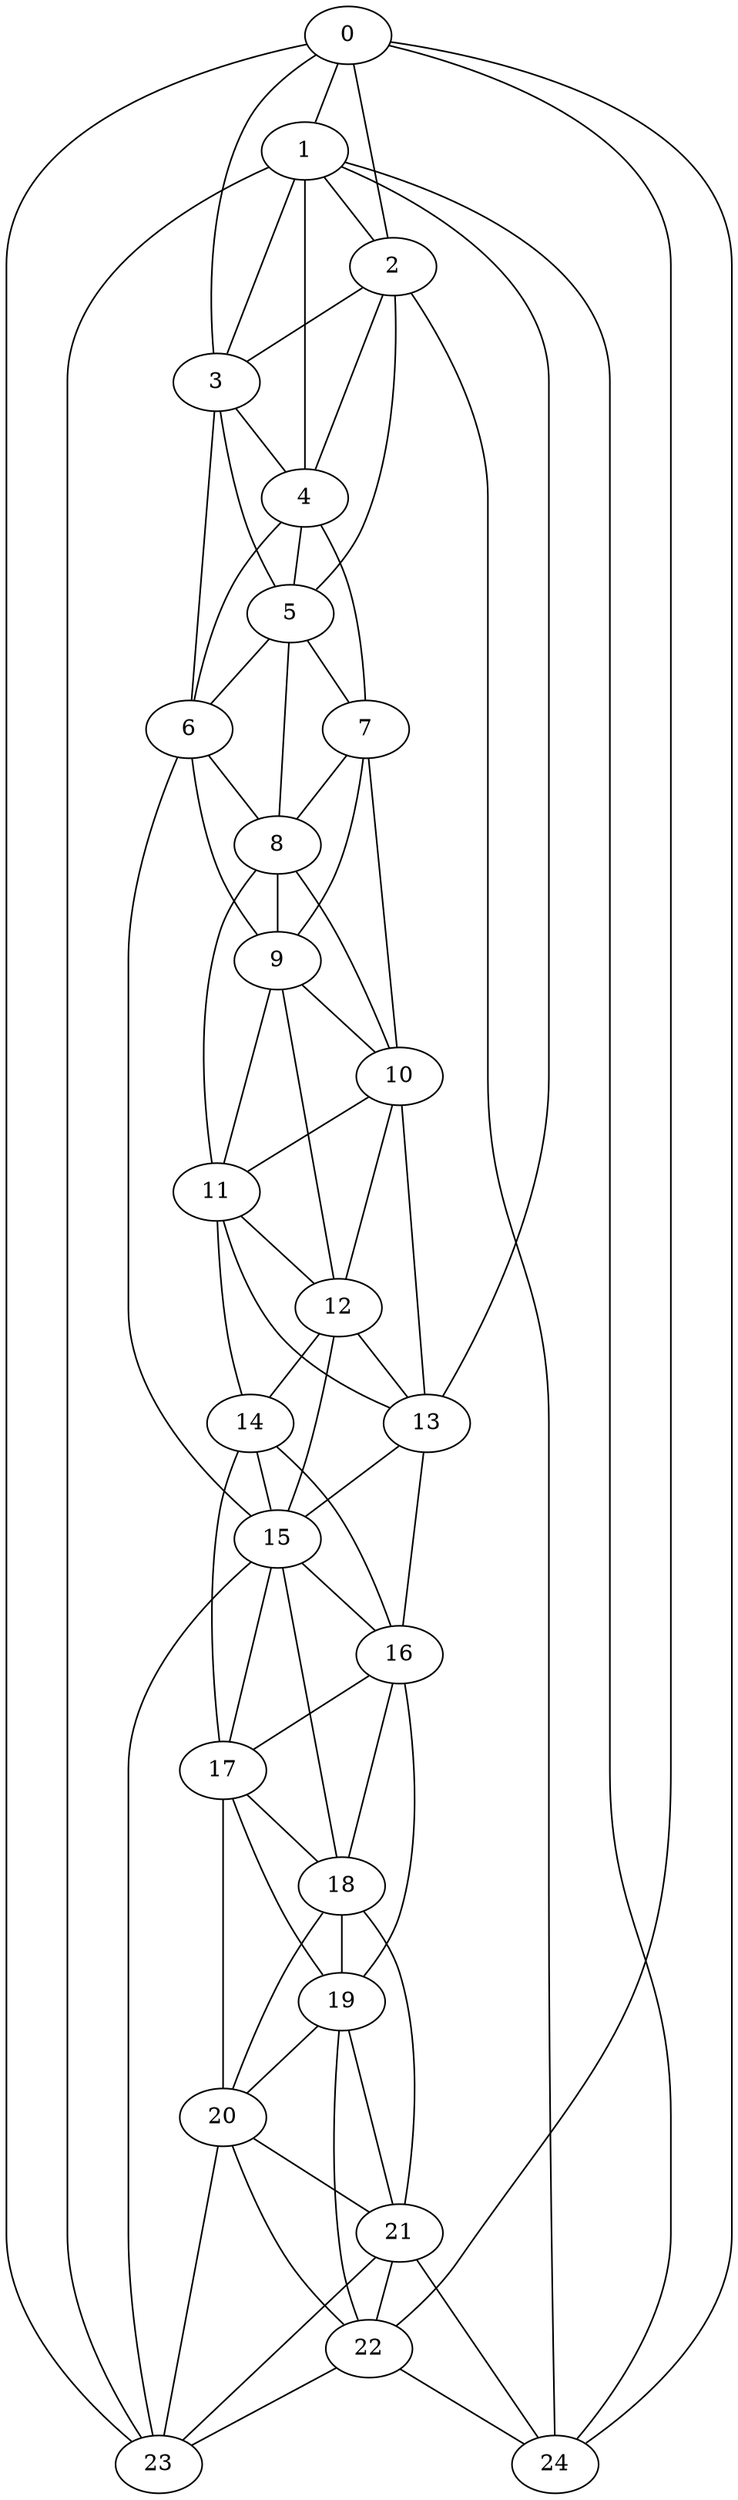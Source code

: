 strict graph "watts_strogatz_graph(25,6,0.1)" {
0;
1;
2;
3;
4;
5;
6;
7;
8;
9;
10;
11;
12;
13;
14;
15;
16;
17;
18;
19;
20;
21;
22;
23;
24;
0 -- 1  [is_available=True, prob="1.0"];
0 -- 2  [is_available=True, prob="0.777367582628"];
0 -- 3  [is_available=True, prob="1.0"];
0 -- 22  [is_available=True, prob="0.408159210346"];
0 -- 23  [is_available=True, prob="0.996129675064"];
0 -- 24  [is_available=True, prob="1.0"];
1 -- 2  [is_available=True, prob="0.780795895862"];
1 -- 3  [is_available=True, prob="0.0671842477339"];
1 -- 4  [is_available=True, prob="0.835726608402"];
1 -- 13  [is_available=True, prob="0.558115811517"];
1 -- 23  [is_available=True, prob="0.156024203828"];
1 -- 24  [is_available=True, prob="0.362828746685"];
2 -- 3  [is_available=True, prob="1.0"];
2 -- 4  [is_available=True, prob="0.567880069767"];
2 -- 5  [is_available=True, prob="0.456162089882"];
2 -- 24  [is_available=True, prob="0.854499005709"];
3 -- 4  [is_available=True, prob="0.248708250785"];
3 -- 5  [is_available=True, prob="0.929306478804"];
3 -- 6  [is_available=True, prob="0.149430341338"];
4 -- 5  [is_available=True, prob="0.337345433992"];
4 -- 6  [is_available=True, prob="0.0217810303675"];
4 -- 7  [is_available=True, prob="0.4700216512"];
5 -- 6  [is_available=True, prob="0.228905708938"];
5 -- 7  [is_available=True, prob="1.0"];
5 -- 8  [is_available=True, prob="0.267960392819"];
6 -- 8  [is_available=True, prob="0.618347575386"];
6 -- 9  [is_available=True, prob="0.959789320143"];
6 -- 15  [is_available=True, prob="0.643781216191"];
7 -- 8  [is_available=True, prob="0.702369895904"];
7 -- 9  [is_available=True, prob="0.76316993214"];
7 -- 10  [is_available=True, prob="0.652384890029"];
8 -- 9  [is_available=True, prob="0.878877901888"];
8 -- 10  [is_available=True, prob="0.405644932438"];
8 -- 11  [is_available=True, prob="0.067986968268"];
9 -- 10  [is_available=True, prob="0.651729808509"];
9 -- 11  [is_available=True, prob="1.0"];
9 -- 12  [is_available=True, prob="1.0"];
10 -- 11  [is_available=True, prob="0.175427727065"];
10 -- 12  [is_available=True, prob="0.891696570298"];
10 -- 13  [is_available=True, prob="0.685072635251"];
11 -- 12  [is_available=True, prob="0.132765590124"];
11 -- 13  [is_available=True, prob="1.0"];
11 -- 14  [is_available=True, prob="0.66918165182"];
12 -- 13  [is_available=True, prob="1.0"];
12 -- 14  [is_available=True, prob="0.852765147593"];
12 -- 15  [is_available=True, prob="1.0"];
13 -- 15  [is_available=True, prob="0.954893110461"];
13 -- 16  [is_available=True, prob="1.0"];
14 -- 15  [is_available=True, prob="1.0"];
14 -- 16  [is_available=True, prob="0.0306910395877"];
14 -- 17  [is_available=True, prob="0.931092695359"];
15 -- 16  [is_available=True, prob="0.703030208577"];
15 -- 17  [is_available=True, prob="0.0573790406378"];
15 -- 18  [is_available=True, prob="0.0145014113332"];
15 -- 23  [is_available=True, prob="1.0"];
16 -- 17  [is_available=True, prob="1.0"];
16 -- 18  [is_available=True, prob="0.46469745869"];
16 -- 19  [is_available=True, prob="0.878138708011"];
17 -- 18  [is_available=True, prob="0.602549571172"];
17 -- 19  [is_available=True, prob="0.0143058036749"];
17 -- 20  [is_available=True, prob="0.439106325673"];
18 -- 19  [is_available=True, prob="0.262848521995"];
18 -- 20  [is_available=True, prob="0.283721731145"];
18 -- 21  [is_available=True, prob="1.0"];
19 -- 20  [is_available=True, prob="0.760511541261"];
19 -- 21  [is_available=True, prob="0.546663503707"];
19 -- 22  [is_available=True, prob="1.0"];
20 -- 21  [is_available=True, prob="0.163442686107"];
20 -- 22  [is_available=True, prob="0.279220831739"];
20 -- 23  [is_available=True, prob="0.104106176097"];
21 -- 22  [is_available=True, prob="0.610805432225"];
21 -- 23  [is_available=True, prob="0.937282358335"];
21 -- 24  [is_available=True, prob="1.0"];
22 -- 23  [is_available=True, prob="0.716777999891"];
22 -- 24  [is_available=True, prob="1.0"];
}
